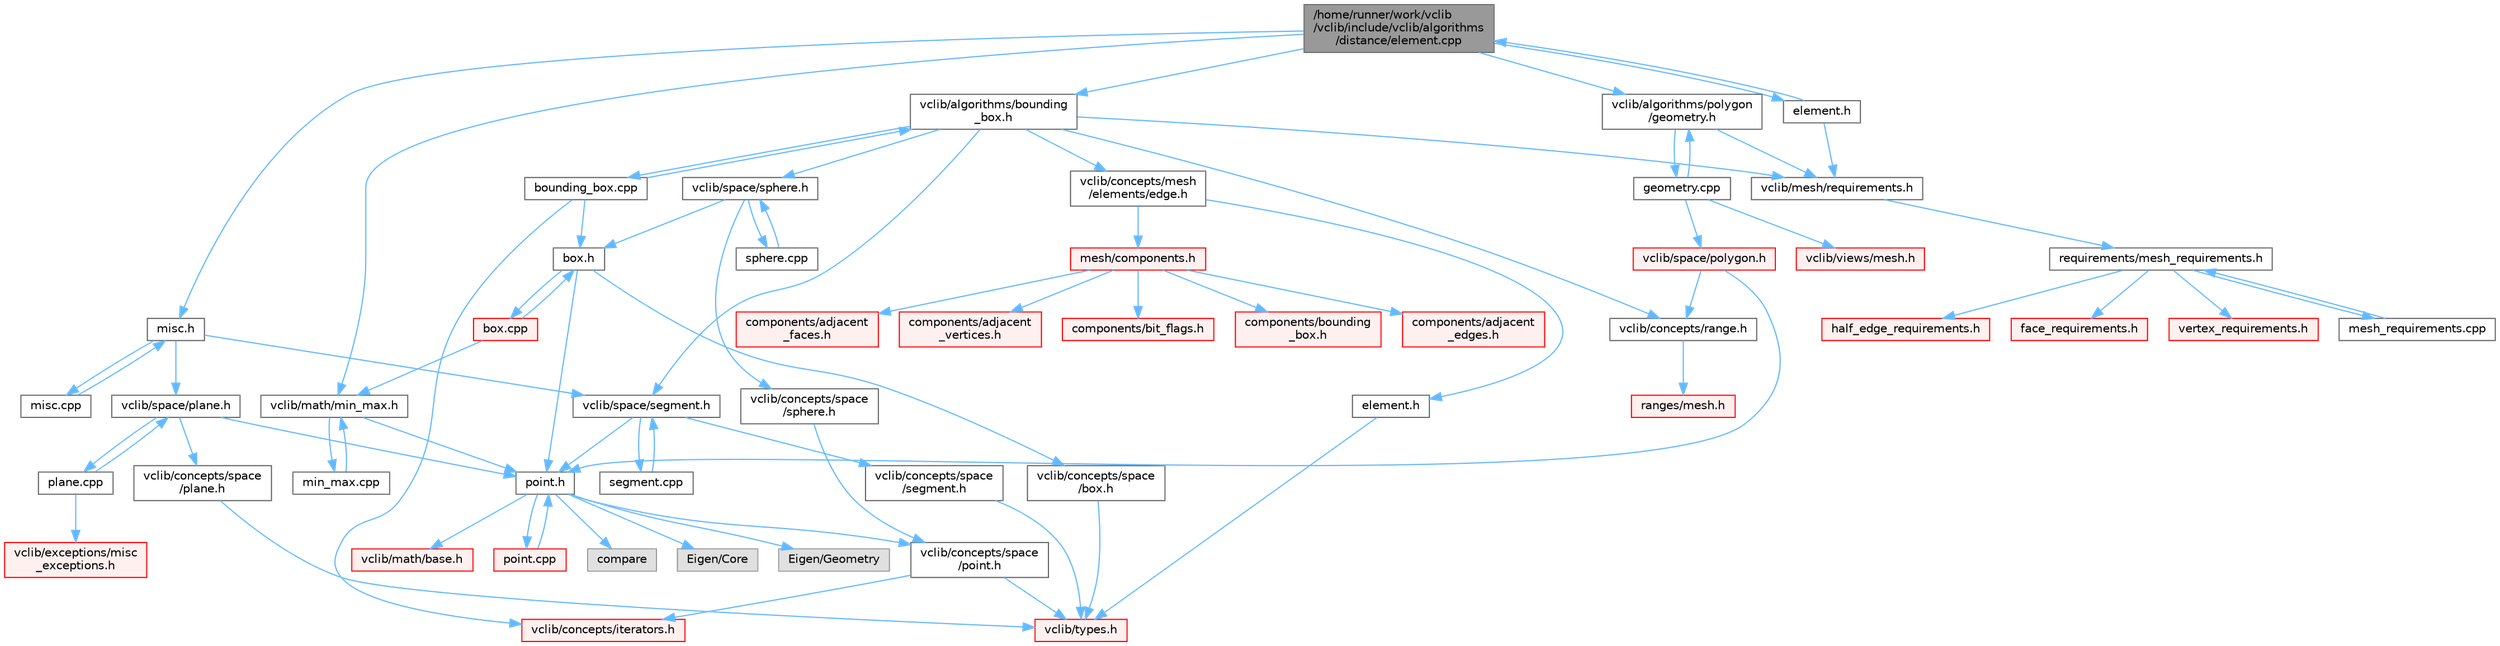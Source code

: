 digraph "/home/runner/work/vclib/vclib/include/vclib/algorithms/distance/element.cpp"
{
 // LATEX_PDF_SIZE
  bgcolor="transparent";
  edge [fontname=Helvetica,fontsize=10,labelfontname=Helvetica,labelfontsize=10];
  node [fontname=Helvetica,fontsize=10,shape=box,height=0.2,width=0.4];
  Node1 [label="/home/runner/work/vclib\l/vclib/include/vclib/algorithms\l/distance/element.cpp",height=0.2,width=0.4,color="gray40", fillcolor="grey60", style="filled", fontcolor="black",tooltip=" "];
  Node1 -> Node2 [color="steelblue1",style="solid"];
  Node2 [label="element.h",height=0.2,width=0.4,color="grey40", fillcolor="white", style="filled",URL="$algorithms_2distance_2element_8h.html",tooltip=" "];
  Node2 -> Node3 [color="steelblue1",style="solid"];
  Node3 [label="vclib/mesh/requirements.h",height=0.2,width=0.4,color="grey40", fillcolor="white", style="filled",URL="$requirements_8h.html",tooltip=" "];
  Node3 -> Node4 [color="steelblue1",style="solid"];
  Node4 [label="requirements/mesh_requirements.h",height=0.2,width=0.4,color="grey40", fillcolor="white", style="filled",URL="$mesh__requirements_8h.html",tooltip=" "];
  Node4 -> Node5 [color="steelblue1",style="solid"];
  Node5 [label="half_edge_requirements.h",height=0.2,width=0.4,color="red", fillcolor="#FFF0F0", style="filled",URL="$half__edge__requirements_8h.html",tooltip=" "];
  Node4 -> Node149 [color="steelblue1",style="solid"];
  Node149 [label="face_requirements.h",height=0.2,width=0.4,color="red", fillcolor="#FFF0F0", style="filled",URL="$face__requirements_8h.html",tooltip=" "];
  Node4 -> Node68 [color="steelblue1",style="solid"];
  Node68 [label="vertex_requirements.h",height=0.2,width=0.4,color="red", fillcolor="#FFF0F0", style="filled",URL="$vertex__requirements_8h.html",tooltip=" "];
  Node4 -> Node174 [color="steelblue1",style="solid"];
  Node174 [label="mesh_requirements.cpp",height=0.2,width=0.4,color="grey40", fillcolor="white", style="filled",URL="$mesh__requirements_8cpp.html",tooltip=" "];
  Node174 -> Node4 [color="steelblue1",style="solid"];
  Node2 -> Node1 [color="steelblue1",style="solid"];
  Node1 -> Node175 [color="steelblue1",style="solid"];
  Node175 [label="misc.h",height=0.2,width=0.4,color="grey40", fillcolor="white", style="filled",URL="$distance_2misc_8h.html",tooltip=" "];
  Node175 -> Node176 [color="steelblue1",style="solid"];
  Node176 [label="vclib/space/plane.h",height=0.2,width=0.4,color="grey40", fillcolor="white", style="filled",URL="$space_2plane_8h.html",tooltip=" "];
  Node176 -> Node177 [color="steelblue1",style="solid"];
  Node177 [label="vclib/concepts/space\l/plane.h",height=0.2,width=0.4,color="grey40", fillcolor="white", style="filled",URL="$concepts_2space_2plane_8h.html",tooltip=" "];
  Node177 -> Node11 [color="steelblue1",style="solid"];
  Node11 [label="vclib/types.h",height=0.2,width=0.4,color="red", fillcolor="#FFF0F0", style="filled",URL="$types_8h.html",tooltip=" "];
  Node176 -> Node28 [color="steelblue1",style="solid"];
  Node28 [label="point.h",height=0.2,width=0.4,color="grey40", fillcolor="white", style="filled",URL="$space_2point_8h.html",tooltip=" "];
  Node28 -> Node29 [color="steelblue1",style="solid"];
  Node29 [label="compare",height=0.2,width=0.4,color="grey60", fillcolor="#E0E0E0", style="filled",tooltip=" "];
  Node28 -> Node30 [color="steelblue1",style="solid"];
  Node30 [label="Eigen/Core",height=0.2,width=0.4,color="grey60", fillcolor="#E0E0E0", style="filled",tooltip=" "];
  Node28 -> Node31 [color="steelblue1",style="solid"];
  Node31 [label="Eigen/Geometry",height=0.2,width=0.4,color="grey60", fillcolor="#E0E0E0", style="filled",tooltip=" "];
  Node28 -> Node32 [color="steelblue1",style="solid"];
  Node32 [label="vclib/concepts/space\l/point.h",height=0.2,width=0.4,color="grey40", fillcolor="white", style="filled",URL="$concepts_2space_2point_8h.html",tooltip=" "];
  Node32 -> Node33 [color="steelblue1",style="solid"];
  Node33 [label="vclib/concepts/iterators.h",height=0.2,width=0.4,color="red", fillcolor="#FFF0F0", style="filled",URL="$concepts_2iterators_8h.html",tooltip=" "];
  Node32 -> Node11 [color="steelblue1",style="solid"];
  Node28 -> Node35 [color="steelblue1",style="solid"];
  Node35 [label="vclib/math/base.h",height=0.2,width=0.4,color="red", fillcolor="#FFF0F0", style="filled",URL="$math_2base_8h.html",tooltip=" "];
  Node28 -> Node38 [color="steelblue1",style="solid"];
  Node38 [label="point.cpp",height=0.2,width=0.4,color="red", fillcolor="#FFF0F0", style="filled",URL="$point_8cpp.html",tooltip=" "];
  Node38 -> Node28 [color="steelblue1",style="solid"];
  Node176 -> Node178 [color="steelblue1",style="solid"];
  Node178 [label="plane.cpp",height=0.2,width=0.4,color="grey40", fillcolor="white", style="filled",URL="$plane_8cpp.html",tooltip=" "];
  Node178 -> Node176 [color="steelblue1",style="solid"];
  Node178 -> Node179 [color="steelblue1",style="solid"];
  Node179 [label="vclib/exceptions/misc\l_exceptions.h",height=0.2,width=0.4,color="red", fillcolor="#FFF0F0", style="filled",URL="$misc__exceptions_8h.html",tooltip=" "];
  Node175 -> Node180 [color="steelblue1",style="solid"];
  Node180 [label="vclib/space/segment.h",height=0.2,width=0.4,color="grey40", fillcolor="white", style="filled",URL="$space_2segment_8h.html",tooltip=" "];
  Node180 -> Node181 [color="steelblue1",style="solid"];
  Node181 [label="vclib/concepts/space\l/segment.h",height=0.2,width=0.4,color="grey40", fillcolor="white", style="filled",URL="$concepts_2space_2segment_8h.html",tooltip=" "];
  Node181 -> Node11 [color="steelblue1",style="solid"];
  Node180 -> Node28 [color="steelblue1",style="solid"];
  Node180 -> Node182 [color="steelblue1",style="solid"];
  Node182 [label="segment.cpp",height=0.2,width=0.4,color="grey40", fillcolor="white", style="filled",URL="$segment_8cpp.html",tooltip=" "];
  Node182 -> Node180 [color="steelblue1",style="solid"];
  Node175 -> Node183 [color="steelblue1",style="solid"];
  Node183 [label="misc.cpp",height=0.2,width=0.4,color="grey40", fillcolor="white", style="filled",URL="$distance_2misc_8cpp.html",tooltip=" "];
  Node183 -> Node175 [color="steelblue1",style="solid"];
  Node1 -> Node184 [color="steelblue1",style="solid"];
  Node184 [label="vclib/algorithms/bounding\l_box.h",height=0.2,width=0.4,color="grey40", fillcolor="white", style="filled",URL="$algorithms_2bounding__box_8h.html",tooltip=" "];
  Node184 -> Node3 [color="steelblue1",style="solid"];
  Node184 -> Node180 [color="steelblue1",style="solid"];
  Node184 -> Node185 [color="steelblue1",style="solid"];
  Node185 [label="vclib/space/sphere.h",height=0.2,width=0.4,color="grey40", fillcolor="white", style="filled",URL="$space_2sphere_8h.html",tooltip=" "];
  Node185 -> Node186 [color="steelblue1",style="solid"];
  Node186 [label="vclib/concepts/space\l/sphere.h",height=0.2,width=0.4,color="grey40", fillcolor="white", style="filled",URL="$concepts_2space_2sphere_8h.html",tooltip=" "];
  Node186 -> Node32 [color="steelblue1",style="solid"];
  Node185 -> Node187 [color="steelblue1",style="solid"];
  Node187 [label="box.h",height=0.2,width=0.4,color="grey40", fillcolor="white", style="filled",URL="$space_2box_8h.html",tooltip=" "];
  Node187 -> Node188 [color="steelblue1",style="solid"];
  Node188 [label="vclib/concepts/space\l/box.h",height=0.2,width=0.4,color="grey40", fillcolor="white", style="filled",URL="$concepts_2space_2box_8h.html",tooltip=" "];
  Node188 -> Node11 [color="steelblue1",style="solid"];
  Node187 -> Node28 [color="steelblue1",style="solid"];
  Node187 -> Node189 [color="steelblue1",style="solid"];
  Node189 [label="box.cpp",height=0.2,width=0.4,color="red", fillcolor="#FFF0F0", style="filled",URL="$box_8cpp.html",tooltip=" "];
  Node189 -> Node187 [color="steelblue1",style="solid"];
  Node189 -> Node190 [color="steelblue1",style="solid"];
  Node190 [label="vclib/math/min_max.h",height=0.2,width=0.4,color="grey40", fillcolor="white", style="filled",URL="$min__max_8h.html",tooltip=" "];
  Node190 -> Node28 [color="steelblue1",style="solid"];
  Node190 -> Node191 [color="steelblue1",style="solid"];
  Node191 [label="min_max.cpp",height=0.2,width=0.4,color="grey40", fillcolor="white", style="filled",URL="$min__max_8cpp.html",tooltip=" "];
  Node191 -> Node190 [color="steelblue1",style="solid"];
  Node185 -> Node192 [color="steelblue1",style="solid"];
  Node192 [label="sphere.cpp",height=0.2,width=0.4,color="grey40", fillcolor="white", style="filled",URL="$space_2sphere_8cpp.html",tooltip=" "];
  Node192 -> Node185 [color="steelblue1",style="solid"];
  Node184 -> Node193 [color="steelblue1",style="solid"];
  Node193 [label="vclib/concepts/mesh\l/elements/edge.h",height=0.2,width=0.4,color="grey40", fillcolor="white", style="filled",URL="$concepts_2mesh_2elements_2edge_8h.html",tooltip=" "];
  Node193 -> Node7 [color="steelblue1",style="solid"];
  Node7 [label="mesh/components.h",height=0.2,width=0.4,color="red", fillcolor="#FFF0F0", style="filled",URL="$concepts_2mesh_2components_8h.html",tooltip=" "];
  Node7 -> Node8 [color="steelblue1",style="solid"];
  Node8 [label="components/adjacent\l_edges.h",height=0.2,width=0.4,color="red", fillcolor="#FFF0F0", style="filled",URL="$concepts_2mesh_2components_2adjacent__edges_8h.html",tooltip=" "];
  Node7 -> Node22 [color="steelblue1",style="solid"];
  Node22 [label="components/adjacent\l_faces.h",height=0.2,width=0.4,color="red", fillcolor="#FFF0F0", style="filled",URL="$concepts_2mesh_2components_2adjacent__faces_8h.html",tooltip=" "];
  Node7 -> Node23 [color="steelblue1",style="solid"];
  Node23 [label="components/adjacent\l_vertices.h",height=0.2,width=0.4,color="red", fillcolor="#FFF0F0", style="filled",URL="$concepts_2mesh_2components_2adjacent__vertices_8h.html",tooltip=" "];
  Node7 -> Node24 [color="steelblue1",style="solid"];
  Node24 [label="components/bit_flags.h",height=0.2,width=0.4,color="red", fillcolor="#FFF0F0", style="filled",URL="$concepts_2mesh_2components_2bit__flags_8h.html",tooltip=" "];
  Node7 -> Node25 [color="steelblue1",style="solid"];
  Node25 [label="components/bounding\l_box.h",height=0.2,width=0.4,color="red", fillcolor="#FFF0F0", style="filled",URL="$concepts_2mesh_2components_2bounding__box_8h.html",tooltip=" "];
  Node193 -> Node62 [color="steelblue1",style="solid"];
  Node62 [label="element.h",height=0.2,width=0.4,color="grey40", fillcolor="white", style="filled",URL="$concepts_2mesh_2elements_2element_8h.html",tooltip=" "];
  Node62 -> Node11 [color="steelblue1",style="solid"];
  Node184 -> Node194 [color="steelblue1",style="solid"];
  Node194 [label="vclib/concepts/range.h",height=0.2,width=0.4,color="grey40", fillcolor="white", style="filled",URL="$range_8h.html",tooltip=" "];
  Node194 -> Node195 [color="steelblue1",style="solid"];
  Node195 [label="ranges/mesh.h",height=0.2,width=0.4,color="red", fillcolor="#FFF0F0", style="filled",URL="$concepts_2ranges_2mesh_8h.html",tooltip=" "];
  Node184 -> Node200 [color="steelblue1",style="solid"];
  Node200 [label="bounding_box.cpp",height=0.2,width=0.4,color="grey40", fillcolor="white", style="filled",URL="$algorithms_2bounding__box_8cpp.html",tooltip=" "];
  Node200 -> Node184 [color="steelblue1",style="solid"];
  Node200 -> Node33 [color="steelblue1",style="solid"];
  Node200 -> Node187 [color="steelblue1",style="solid"];
  Node1 -> Node201 [color="steelblue1",style="solid"];
  Node201 [label="vclib/algorithms/polygon\l/geometry.h",height=0.2,width=0.4,color="grey40", fillcolor="white", style="filled",URL="$geometry_8h.html",tooltip=" "];
  Node201 -> Node3 [color="steelblue1",style="solid"];
  Node201 -> Node202 [color="steelblue1",style="solid"];
  Node202 [label="geometry.cpp",height=0.2,width=0.4,color="grey40", fillcolor="white", style="filled",URL="$geometry_8cpp.html",tooltip=" "];
  Node202 -> Node201 [color="steelblue1",style="solid"];
  Node202 -> Node203 [color="steelblue1",style="solid"];
  Node203 [label="vclib/space/polygon.h",height=0.2,width=0.4,color="red", fillcolor="#FFF0F0", style="filled",URL="$space_2polygon_8h.html",tooltip=" "];
  Node203 -> Node194 [color="steelblue1",style="solid"];
  Node203 -> Node28 [color="steelblue1",style="solid"];
  Node202 -> Node210 [color="steelblue1",style="solid"];
  Node210 [label="vclib/views/mesh.h",height=0.2,width=0.4,color="red", fillcolor="#FFF0F0", style="filled",URL="$views_2mesh_8h.html",tooltip=" "];
  Node1 -> Node190 [color="steelblue1",style="solid"];
}
